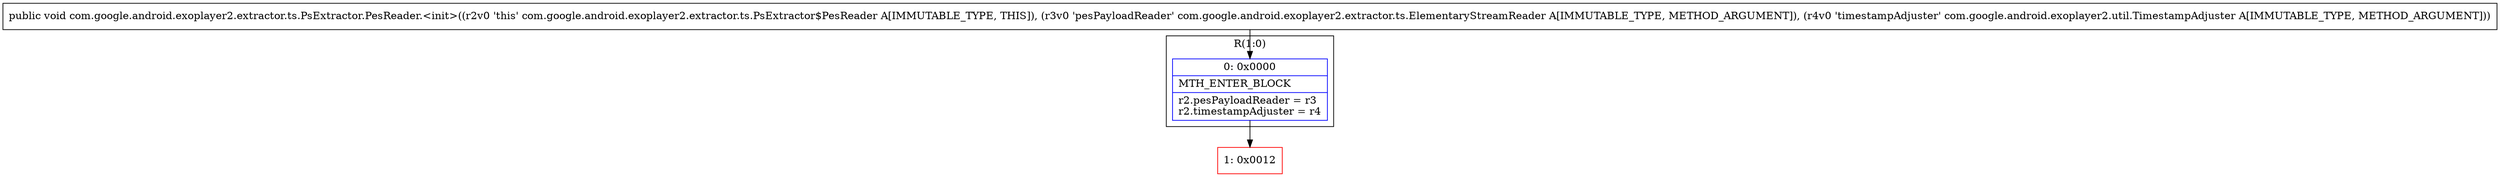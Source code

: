 digraph "CFG forcom.google.android.exoplayer2.extractor.ts.PsExtractor.PesReader.\<init\>(Lcom\/google\/android\/exoplayer2\/extractor\/ts\/ElementaryStreamReader;Lcom\/google\/android\/exoplayer2\/util\/TimestampAdjuster;)V" {
subgraph cluster_Region_1621241104 {
label = "R(1:0)";
node [shape=record,color=blue];
Node_0 [shape=record,label="{0\:\ 0x0000|MTH_ENTER_BLOCK\l|r2.pesPayloadReader = r3\lr2.timestampAdjuster = r4\l}"];
}
Node_1 [shape=record,color=red,label="{1\:\ 0x0012}"];
MethodNode[shape=record,label="{public void com.google.android.exoplayer2.extractor.ts.PsExtractor.PesReader.\<init\>((r2v0 'this' com.google.android.exoplayer2.extractor.ts.PsExtractor$PesReader A[IMMUTABLE_TYPE, THIS]), (r3v0 'pesPayloadReader' com.google.android.exoplayer2.extractor.ts.ElementaryStreamReader A[IMMUTABLE_TYPE, METHOD_ARGUMENT]), (r4v0 'timestampAdjuster' com.google.android.exoplayer2.util.TimestampAdjuster A[IMMUTABLE_TYPE, METHOD_ARGUMENT])) }"];
MethodNode -> Node_0;
Node_0 -> Node_1;
}

